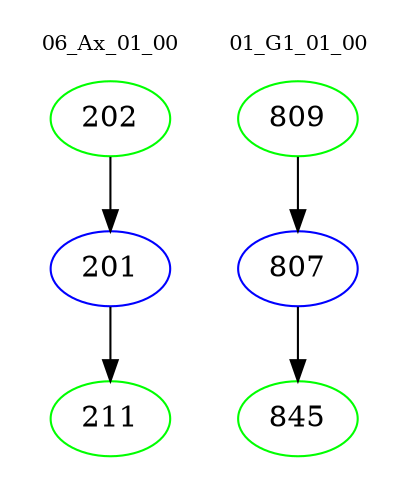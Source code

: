 digraph{
subgraph cluster_0 {
color = white
label = "06_Ax_01_00";
fontsize=10;
T0_202 [label="202", color="green"]
T0_202 -> T0_201 [color="black"]
T0_201 [label="201", color="blue"]
T0_201 -> T0_211 [color="black"]
T0_211 [label="211", color="green"]
}
subgraph cluster_1 {
color = white
label = "01_G1_01_00";
fontsize=10;
T1_809 [label="809", color="green"]
T1_809 -> T1_807 [color="black"]
T1_807 [label="807", color="blue"]
T1_807 -> T1_845 [color="black"]
T1_845 [label="845", color="green"]
}
}
